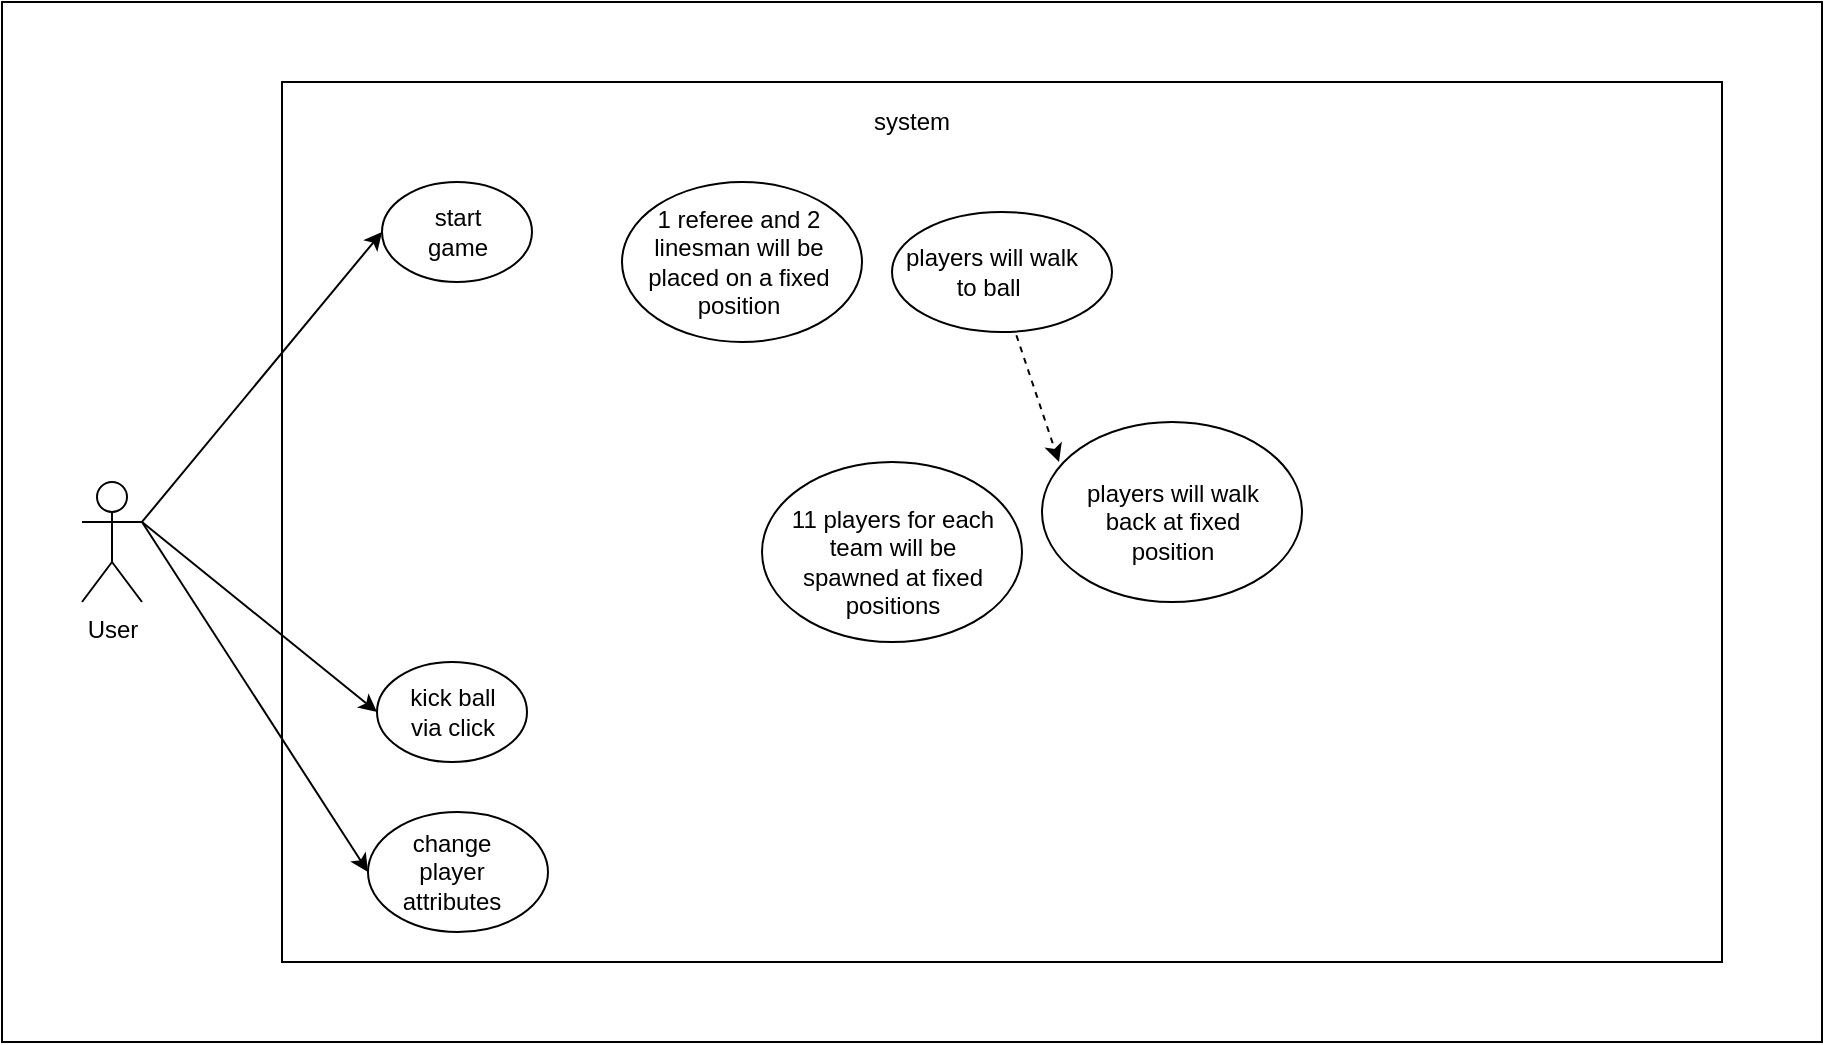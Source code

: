 <mxfile version="14.5.1" type="device"><diagram id="R4DpEirp01TpixMVOPml" name="Seite-1"><mxGraphModel dx="1117" dy="776" grid="1" gridSize="10" guides="1" tooltips="1" connect="1" arrows="1" fold="1" page="1" pageScale="1" pageWidth="1654" pageHeight="1169" math="0" shadow="0"><root><mxCell id="0"/><mxCell id="1" parent="0"/><mxCell id="BmBSHYLm3DtIsXuUyCwt-2" value="" style="rounded=0;whiteSpace=wrap;html=1;" vertex="1" parent="1"><mxGeometry x="60" y="60" width="910" height="520" as="geometry"/></mxCell><mxCell id="BmBSHYLm3DtIsXuUyCwt-4" value="" style="rounded=0;whiteSpace=wrap;html=1;" vertex="1" parent="1"><mxGeometry x="200" y="100" width="720" height="440" as="geometry"/></mxCell><mxCell id="BmBSHYLm3DtIsXuUyCwt-1" value="User" style="shape=umlActor;verticalLabelPosition=bottom;verticalAlign=top;html=1;outlineConnect=0;" vertex="1" parent="1"><mxGeometry x="100" y="300" width="30" height="60" as="geometry"/></mxCell><mxCell id="BmBSHYLm3DtIsXuUyCwt-3" value="system" style="text;html=1;strokeColor=none;fillColor=none;align=center;verticalAlign=middle;whiteSpace=wrap;rounded=0;" vertex="1" parent="1"><mxGeometry x="495" y="110" width="40" height="20" as="geometry"/></mxCell><mxCell id="BmBSHYLm3DtIsXuUyCwt-5" value="" style="ellipse;whiteSpace=wrap;html=1;" vertex="1" parent="1"><mxGeometry x="250" y="150" width="75" height="50" as="geometry"/></mxCell><mxCell id="BmBSHYLm3DtIsXuUyCwt-6" value="start game" style="text;html=1;strokeColor=none;fillColor=none;align=center;verticalAlign=middle;whiteSpace=wrap;rounded=0;" vertex="1" parent="1"><mxGeometry x="268" y="165" width="40" height="20" as="geometry"/></mxCell><mxCell id="BmBSHYLm3DtIsXuUyCwt-8" value="" style="endArrow=classic;html=1;exitX=1;exitY=0.333;exitDx=0;exitDy=0;exitPerimeter=0;entryX=0;entryY=0.5;entryDx=0;entryDy=0;" edge="1" parent="1" source="BmBSHYLm3DtIsXuUyCwt-1" target="BmBSHYLm3DtIsXuUyCwt-5"><mxGeometry width="50" height="50" relative="1" as="geometry"><mxPoint x="110" y="280" as="sourcePoint"/><mxPoint x="160" y="230" as="targetPoint"/></mxGeometry></mxCell><mxCell id="BmBSHYLm3DtIsXuUyCwt-9" value="" style="ellipse;whiteSpace=wrap;html=1;" vertex="1" parent="1"><mxGeometry x="243" y="465" width="90" height="60" as="geometry"/></mxCell><mxCell id="BmBSHYLm3DtIsXuUyCwt-10" value="change player attributes" style="text;html=1;strokeColor=none;fillColor=none;align=center;verticalAlign=middle;whiteSpace=wrap;rounded=0;" vertex="1" parent="1"><mxGeometry x="250" y="485" width="70" height="20" as="geometry"/></mxCell><mxCell id="BmBSHYLm3DtIsXuUyCwt-11" value="" style="endArrow=classic;html=1;exitX=1;exitY=0.333;exitDx=0;exitDy=0;exitPerimeter=0;entryX=0;entryY=0.5;entryDx=0;entryDy=0;" edge="1" parent="1" source="BmBSHYLm3DtIsXuUyCwt-1" target="BmBSHYLm3DtIsXuUyCwt-9"><mxGeometry width="50" height="50" relative="1" as="geometry"><mxPoint x="140" y="330" as="sourcePoint"/><mxPoint x="260" y="185" as="targetPoint"/></mxGeometry></mxCell><mxCell id="BmBSHYLm3DtIsXuUyCwt-12" value="" style="endArrow=classic;html=1;entryX=0;entryY=0.5;entryDx=0;entryDy=0;" edge="1" parent="1" target="BmBSHYLm3DtIsXuUyCwt-13"><mxGeometry width="50" height="50" relative="1" as="geometry"><mxPoint x="130" y="320" as="sourcePoint"/><mxPoint x="280" y="185" as="targetPoint"/></mxGeometry></mxCell><mxCell id="BmBSHYLm3DtIsXuUyCwt-13" value="" style="ellipse;whiteSpace=wrap;html=1;" vertex="1" parent="1"><mxGeometry x="247.5" y="390" width="75" height="50" as="geometry"/></mxCell><mxCell id="BmBSHYLm3DtIsXuUyCwt-14" value="kick ball via click" style="text;html=1;strokeColor=none;fillColor=none;align=center;verticalAlign=middle;whiteSpace=wrap;rounded=0;" vertex="1" parent="1"><mxGeometry x="262.75" y="405" width="44.5" height="20" as="geometry"/></mxCell><mxCell id="BmBSHYLm3DtIsXuUyCwt-15" value="" style="ellipse;whiteSpace=wrap;html=1;" vertex="1" parent="1"><mxGeometry x="370" y="150" width="120" height="80" as="geometry"/></mxCell><mxCell id="BmBSHYLm3DtIsXuUyCwt-16" value="1 referee and 2 linesman will be placed on a fixed position" style="text;html=1;strokeColor=none;fillColor=none;align=center;verticalAlign=middle;whiteSpace=wrap;rounded=0;" vertex="1" parent="1"><mxGeometry x="377" y="170" width="103" height="40" as="geometry"/></mxCell><mxCell id="BmBSHYLm3DtIsXuUyCwt-17" value="" style="ellipse;whiteSpace=wrap;html=1;" vertex="1" parent="1"><mxGeometry x="440" y="290" width="130" height="90" as="geometry"/></mxCell><mxCell id="BmBSHYLm3DtIsXuUyCwt-18" value="11 players for each team will be spawned at fixed positions" style="text;html=1;strokeColor=none;fillColor=none;align=center;verticalAlign=middle;whiteSpace=wrap;rounded=0;" vertex="1" parent="1"><mxGeometry x="448.5" y="310" width="113" height="60" as="geometry"/></mxCell><mxCell id="BmBSHYLm3DtIsXuUyCwt-19" value="" style="ellipse;whiteSpace=wrap;html=1;" vertex="1" parent="1"><mxGeometry x="505" y="165" width="110" height="60" as="geometry"/></mxCell><mxCell id="BmBSHYLm3DtIsXuUyCwt-20" value="players will walk to ball&amp;nbsp;" style="text;html=1;strokeColor=none;fillColor=none;align=center;verticalAlign=middle;whiteSpace=wrap;rounded=0;" vertex="1" parent="1"><mxGeometry x="505" y="165" width="100" height="60" as="geometry"/></mxCell><mxCell id="BmBSHYLm3DtIsXuUyCwt-21" value="" style="ellipse;whiteSpace=wrap;html=1;" vertex="1" parent="1"><mxGeometry x="580" y="270" width="130" height="90" as="geometry"/></mxCell><mxCell id="BmBSHYLm3DtIsXuUyCwt-22" value="players will walk back at fixed position" style="text;html=1;strokeColor=none;fillColor=none;align=center;verticalAlign=middle;whiteSpace=wrap;rounded=0;" vertex="1" parent="1"><mxGeometry x="588.5" y="290" width="113" height="60" as="geometry"/></mxCell><mxCell id="BmBSHYLm3DtIsXuUyCwt-23" value="" style="endArrow=classic;html=1;exitX=0.622;exitY=1.027;exitDx=0;exitDy=0;exitPerimeter=0;entryX=0;entryY=0;entryDx=0;entryDy=0;dashed=1;" edge="1" parent="1" source="BmBSHYLm3DtIsXuUyCwt-20" target="BmBSHYLm3DtIsXuUyCwt-22"><mxGeometry width="50" height="50" relative="1" as="geometry"><mxPoint x="140" y="330" as="sourcePoint"/><mxPoint x="260" y="185" as="targetPoint"/></mxGeometry></mxCell></root></mxGraphModel></diagram></mxfile>